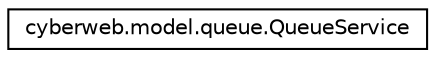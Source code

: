 digraph G
{
  edge [fontname="Helvetica",fontsize="10",labelfontname="Helvetica",labelfontsize="10"];
  node [fontname="Helvetica",fontsize="10",shape=record];
  rankdir="LR";
  Node1 [label="cyberweb.model.queue.QueueService",height=0.2,width=0.4,color="black", fillcolor="white", style="filled",URL="$classcyberweb_1_1model_1_1queue_1_1_queue_service.html"];
}
